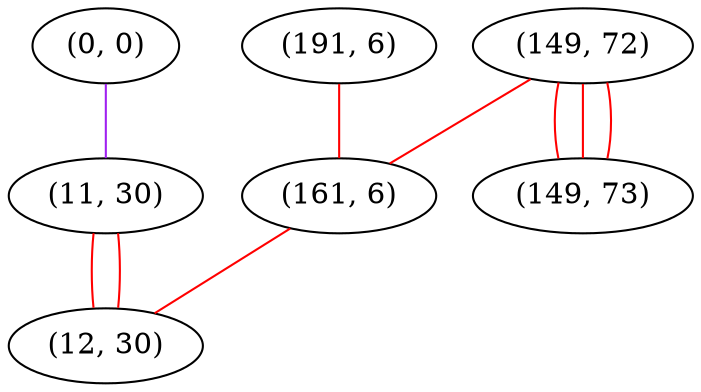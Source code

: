 graph "" {
"(191, 6)";
"(0, 0)";
"(11, 30)";
"(149, 72)";
"(149, 73)";
"(161, 6)";
"(12, 30)";
"(191, 6)" -- "(161, 6)"  [color=red, key=0, weight=1];
"(0, 0)" -- "(11, 30)"  [color=purple, key=0, weight=4];
"(11, 30)" -- "(12, 30)"  [color=red, key=0, weight=1];
"(11, 30)" -- "(12, 30)"  [color=red, key=1, weight=1];
"(149, 72)" -- "(149, 73)"  [color=red, key=0, weight=1];
"(149, 72)" -- "(149, 73)"  [color=red, key=1, weight=1];
"(149, 72)" -- "(149, 73)"  [color=red, key=2, weight=1];
"(149, 72)" -- "(161, 6)"  [color=red, key=0, weight=1];
"(161, 6)" -- "(12, 30)"  [color=red, key=0, weight=1];
}
